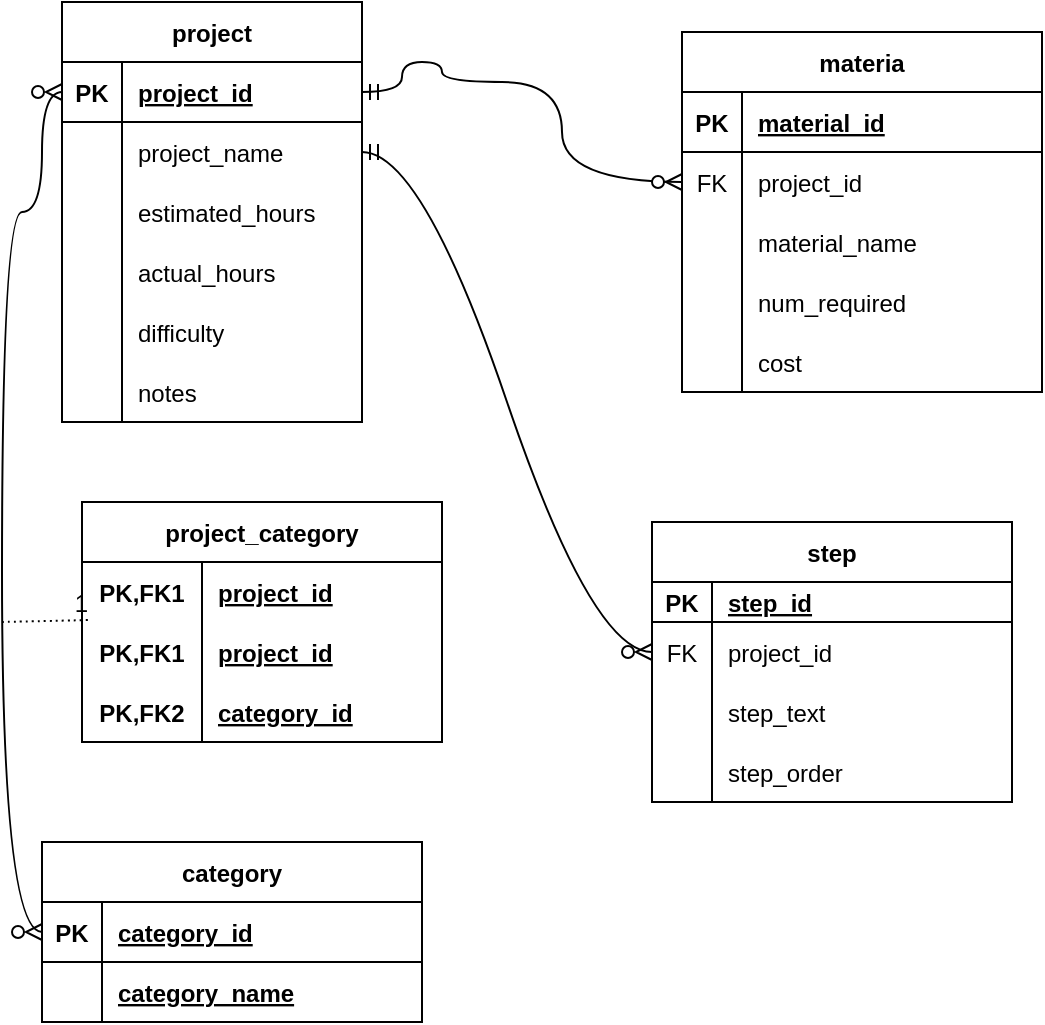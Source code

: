 <mxfile version="20.8.10" type="device"><diagram name="Page-1" id="wSzt9k0E8pH9bGPYjh4l"><mxGraphModel dx="544" dy="616" grid="1" gridSize="10" guides="1" tooltips="1" connect="1" arrows="1" fold="1" page="1" pageScale="1" pageWidth="850" pageHeight="1100" math="0" shadow="0"><root><mxCell id="0"/><mxCell id="1" parent="0"/><mxCell id="Md5mKIcDWNOU6yWLe1s2-1" value="project" style="shape=table;startSize=30;container=1;collapsible=1;childLayout=tableLayout;fixedRows=1;rowLines=0;fontStyle=1;align=center;resizeLast=1;" vertex="1" parent="1"><mxGeometry x="40" y="30" width="150" height="210" as="geometry"/></mxCell><mxCell id="Md5mKIcDWNOU6yWLe1s2-2" value="" style="shape=tableRow;horizontal=0;startSize=0;swimlaneHead=0;swimlaneBody=0;fillColor=none;collapsible=0;dropTarget=0;points=[[0,0.5],[1,0.5]];portConstraint=eastwest;top=0;left=0;right=0;bottom=1;" vertex="1" parent="Md5mKIcDWNOU6yWLe1s2-1"><mxGeometry y="30" width="150" height="30" as="geometry"/></mxCell><mxCell id="Md5mKIcDWNOU6yWLe1s2-3" value="PK" style="shape=partialRectangle;connectable=0;fillColor=none;top=0;left=0;bottom=0;right=0;fontStyle=1;overflow=hidden;" vertex="1" parent="Md5mKIcDWNOU6yWLe1s2-2"><mxGeometry width="30" height="30" as="geometry"><mxRectangle width="30" height="30" as="alternateBounds"/></mxGeometry></mxCell><mxCell id="Md5mKIcDWNOU6yWLe1s2-4" value="project_id" style="shape=partialRectangle;connectable=0;fillColor=none;top=0;left=0;bottom=0;right=0;align=left;spacingLeft=6;fontStyle=5;overflow=hidden;" vertex="1" parent="Md5mKIcDWNOU6yWLe1s2-2"><mxGeometry x="30" width="120" height="30" as="geometry"><mxRectangle width="120" height="30" as="alternateBounds"/></mxGeometry></mxCell><mxCell id="Md5mKIcDWNOU6yWLe1s2-5" value="" style="shape=tableRow;horizontal=0;startSize=0;swimlaneHead=0;swimlaneBody=0;fillColor=none;collapsible=0;dropTarget=0;points=[[0,0.5],[1,0.5]];portConstraint=eastwest;top=0;left=0;right=0;bottom=0;" vertex="1" parent="Md5mKIcDWNOU6yWLe1s2-1"><mxGeometry y="60" width="150" height="30" as="geometry"/></mxCell><mxCell id="Md5mKIcDWNOU6yWLe1s2-6" value="" style="shape=partialRectangle;connectable=0;fillColor=none;top=0;left=0;bottom=0;right=0;editable=1;overflow=hidden;" vertex="1" parent="Md5mKIcDWNOU6yWLe1s2-5"><mxGeometry width="30" height="30" as="geometry"><mxRectangle width="30" height="30" as="alternateBounds"/></mxGeometry></mxCell><mxCell id="Md5mKIcDWNOU6yWLe1s2-7" value="project_name" style="shape=partialRectangle;connectable=0;fillColor=none;top=0;left=0;bottom=0;right=0;align=left;spacingLeft=6;overflow=hidden;" vertex="1" parent="Md5mKIcDWNOU6yWLe1s2-5"><mxGeometry x="30" width="120" height="30" as="geometry"><mxRectangle width="120" height="30" as="alternateBounds"/></mxGeometry></mxCell><mxCell id="Md5mKIcDWNOU6yWLe1s2-8" value="" style="shape=tableRow;horizontal=0;startSize=0;swimlaneHead=0;swimlaneBody=0;fillColor=none;collapsible=0;dropTarget=0;points=[[0,0.5],[1,0.5]];portConstraint=eastwest;top=0;left=0;right=0;bottom=0;" vertex="1" parent="Md5mKIcDWNOU6yWLe1s2-1"><mxGeometry y="90" width="150" height="30" as="geometry"/></mxCell><mxCell id="Md5mKIcDWNOU6yWLe1s2-9" value="" style="shape=partialRectangle;connectable=0;fillColor=none;top=0;left=0;bottom=0;right=0;editable=1;overflow=hidden;" vertex="1" parent="Md5mKIcDWNOU6yWLe1s2-8"><mxGeometry width="30" height="30" as="geometry"><mxRectangle width="30" height="30" as="alternateBounds"/></mxGeometry></mxCell><mxCell id="Md5mKIcDWNOU6yWLe1s2-10" value="estimated_hours" style="shape=partialRectangle;connectable=0;fillColor=none;top=0;left=0;bottom=0;right=0;align=left;spacingLeft=6;overflow=hidden;" vertex="1" parent="Md5mKIcDWNOU6yWLe1s2-8"><mxGeometry x="30" width="120" height="30" as="geometry"><mxRectangle width="120" height="30" as="alternateBounds"/></mxGeometry></mxCell><mxCell id="Md5mKIcDWNOU6yWLe1s2-11" value="" style="shape=tableRow;horizontal=0;startSize=0;swimlaneHead=0;swimlaneBody=0;fillColor=none;collapsible=0;dropTarget=0;points=[[0,0.5],[1,0.5]];portConstraint=eastwest;top=0;left=0;right=0;bottom=0;" vertex="1" parent="Md5mKIcDWNOU6yWLe1s2-1"><mxGeometry y="120" width="150" height="30" as="geometry"/></mxCell><mxCell id="Md5mKIcDWNOU6yWLe1s2-12" value="" style="shape=partialRectangle;connectable=0;fillColor=none;top=0;left=0;bottom=0;right=0;editable=1;overflow=hidden;" vertex="1" parent="Md5mKIcDWNOU6yWLe1s2-11"><mxGeometry width="30" height="30" as="geometry"><mxRectangle width="30" height="30" as="alternateBounds"/></mxGeometry></mxCell><mxCell id="Md5mKIcDWNOU6yWLe1s2-13" value="actual_hours" style="shape=partialRectangle;connectable=0;fillColor=none;top=0;left=0;bottom=0;right=0;align=left;spacingLeft=6;overflow=hidden;" vertex="1" parent="Md5mKIcDWNOU6yWLe1s2-11"><mxGeometry x="30" width="120" height="30" as="geometry"><mxRectangle width="120" height="30" as="alternateBounds"/></mxGeometry></mxCell><mxCell id="Md5mKIcDWNOU6yWLe1s2-17" style="shape=tableRow;horizontal=0;startSize=0;swimlaneHead=0;swimlaneBody=0;fillColor=none;collapsible=0;dropTarget=0;points=[[0,0.5],[1,0.5]];portConstraint=eastwest;top=0;left=0;right=0;bottom=0;" vertex="1" parent="Md5mKIcDWNOU6yWLe1s2-1"><mxGeometry y="150" width="150" height="30" as="geometry"/></mxCell><mxCell id="Md5mKIcDWNOU6yWLe1s2-18" style="shape=partialRectangle;connectable=0;fillColor=none;top=0;left=0;bottom=0;right=0;editable=1;overflow=hidden;" vertex="1" parent="Md5mKIcDWNOU6yWLe1s2-17"><mxGeometry width="30" height="30" as="geometry"><mxRectangle width="30" height="30" as="alternateBounds"/></mxGeometry></mxCell><mxCell id="Md5mKIcDWNOU6yWLe1s2-19" value="difficulty" style="shape=partialRectangle;connectable=0;fillColor=none;top=0;left=0;bottom=0;right=0;align=left;spacingLeft=6;overflow=hidden;" vertex="1" parent="Md5mKIcDWNOU6yWLe1s2-17"><mxGeometry x="30" width="120" height="30" as="geometry"><mxRectangle width="120" height="30" as="alternateBounds"/></mxGeometry></mxCell><mxCell id="Md5mKIcDWNOU6yWLe1s2-14" style="shape=tableRow;horizontal=0;startSize=0;swimlaneHead=0;swimlaneBody=0;fillColor=none;collapsible=0;dropTarget=0;points=[[0,0.5],[1,0.5]];portConstraint=eastwest;top=0;left=0;right=0;bottom=0;" vertex="1" parent="Md5mKIcDWNOU6yWLe1s2-1"><mxGeometry y="180" width="150" height="30" as="geometry"/></mxCell><mxCell id="Md5mKIcDWNOU6yWLe1s2-15" style="shape=partialRectangle;connectable=0;fillColor=none;top=0;left=0;bottom=0;right=0;editable=1;overflow=hidden;" vertex="1" parent="Md5mKIcDWNOU6yWLe1s2-14"><mxGeometry width="30" height="30" as="geometry"><mxRectangle width="30" height="30" as="alternateBounds"/></mxGeometry></mxCell><mxCell id="Md5mKIcDWNOU6yWLe1s2-16" value="notes" style="shape=partialRectangle;connectable=0;fillColor=none;top=0;left=0;bottom=0;right=0;align=left;spacingLeft=6;overflow=hidden;" vertex="1" parent="Md5mKIcDWNOU6yWLe1s2-14"><mxGeometry x="30" width="120" height="30" as="geometry"><mxRectangle width="120" height="30" as="alternateBounds"/></mxGeometry></mxCell><mxCell id="Md5mKIcDWNOU6yWLe1s2-20" value="materia" style="shape=table;startSize=30;container=1;collapsible=1;childLayout=tableLayout;fixedRows=1;rowLines=0;fontStyle=1;align=center;resizeLast=1;" vertex="1" parent="1"><mxGeometry x="350" y="45" width="180" height="180" as="geometry"/></mxCell><mxCell id="Md5mKIcDWNOU6yWLe1s2-21" value="" style="shape=tableRow;horizontal=0;startSize=0;swimlaneHead=0;swimlaneBody=0;fillColor=none;collapsible=0;dropTarget=0;points=[[0,0.5],[1,0.5]];portConstraint=eastwest;top=0;left=0;right=0;bottom=1;" vertex="1" parent="Md5mKIcDWNOU6yWLe1s2-20"><mxGeometry y="30" width="180" height="30" as="geometry"/></mxCell><mxCell id="Md5mKIcDWNOU6yWLe1s2-22" value="PK" style="shape=partialRectangle;connectable=0;fillColor=none;top=0;left=0;bottom=0;right=0;fontStyle=1;overflow=hidden;" vertex="1" parent="Md5mKIcDWNOU6yWLe1s2-21"><mxGeometry width="30" height="30" as="geometry"><mxRectangle width="30" height="30" as="alternateBounds"/></mxGeometry></mxCell><mxCell id="Md5mKIcDWNOU6yWLe1s2-23" value="material_id" style="shape=partialRectangle;connectable=0;fillColor=none;top=0;left=0;bottom=0;right=0;align=left;spacingLeft=6;fontStyle=5;overflow=hidden;" vertex="1" parent="Md5mKIcDWNOU6yWLe1s2-21"><mxGeometry x="30" width="150" height="30" as="geometry"><mxRectangle width="150" height="30" as="alternateBounds"/></mxGeometry></mxCell><mxCell id="Md5mKIcDWNOU6yWLe1s2-24" value="" style="shape=tableRow;horizontal=0;startSize=0;swimlaneHead=0;swimlaneBody=0;fillColor=none;collapsible=0;dropTarget=0;points=[[0,0.5],[1,0.5]];portConstraint=eastwest;top=0;left=0;right=0;bottom=0;" vertex="1" parent="Md5mKIcDWNOU6yWLe1s2-20"><mxGeometry y="60" width="180" height="30" as="geometry"/></mxCell><mxCell id="Md5mKIcDWNOU6yWLe1s2-25" value="FK" style="shape=partialRectangle;connectable=0;fillColor=none;top=0;left=0;bottom=0;right=0;editable=1;overflow=hidden;" vertex="1" parent="Md5mKIcDWNOU6yWLe1s2-24"><mxGeometry width="30" height="30" as="geometry"><mxRectangle width="30" height="30" as="alternateBounds"/></mxGeometry></mxCell><mxCell id="Md5mKIcDWNOU6yWLe1s2-26" value="project_id" style="shape=partialRectangle;connectable=0;fillColor=none;top=0;left=0;bottom=0;right=0;align=left;spacingLeft=6;overflow=hidden;" vertex="1" parent="Md5mKIcDWNOU6yWLe1s2-24"><mxGeometry x="30" width="150" height="30" as="geometry"><mxRectangle width="150" height="30" as="alternateBounds"/></mxGeometry></mxCell><mxCell id="Md5mKIcDWNOU6yWLe1s2-27" value="" style="shape=tableRow;horizontal=0;startSize=0;swimlaneHead=0;swimlaneBody=0;fillColor=none;collapsible=0;dropTarget=0;points=[[0,0.5],[1,0.5]];portConstraint=eastwest;top=0;left=0;right=0;bottom=0;" vertex="1" parent="Md5mKIcDWNOU6yWLe1s2-20"><mxGeometry y="90" width="180" height="30" as="geometry"/></mxCell><mxCell id="Md5mKIcDWNOU6yWLe1s2-28" value="" style="shape=partialRectangle;connectable=0;fillColor=none;top=0;left=0;bottom=0;right=0;editable=1;overflow=hidden;" vertex="1" parent="Md5mKIcDWNOU6yWLe1s2-27"><mxGeometry width="30" height="30" as="geometry"><mxRectangle width="30" height="30" as="alternateBounds"/></mxGeometry></mxCell><mxCell id="Md5mKIcDWNOU6yWLe1s2-29" value="material_name" style="shape=partialRectangle;connectable=0;fillColor=none;top=0;left=0;bottom=0;right=0;align=left;spacingLeft=6;overflow=hidden;" vertex="1" parent="Md5mKIcDWNOU6yWLe1s2-27"><mxGeometry x="30" width="150" height="30" as="geometry"><mxRectangle width="150" height="30" as="alternateBounds"/></mxGeometry></mxCell><mxCell id="Md5mKIcDWNOU6yWLe1s2-30" value="" style="shape=tableRow;horizontal=0;startSize=0;swimlaneHead=0;swimlaneBody=0;fillColor=none;collapsible=0;dropTarget=0;points=[[0,0.5],[1,0.5]];portConstraint=eastwest;top=0;left=0;right=0;bottom=0;" vertex="1" parent="Md5mKIcDWNOU6yWLe1s2-20"><mxGeometry y="120" width="180" height="30" as="geometry"/></mxCell><mxCell id="Md5mKIcDWNOU6yWLe1s2-31" value="" style="shape=partialRectangle;connectable=0;fillColor=none;top=0;left=0;bottom=0;right=0;editable=1;overflow=hidden;" vertex="1" parent="Md5mKIcDWNOU6yWLe1s2-30"><mxGeometry width="30" height="30" as="geometry"><mxRectangle width="30" height="30" as="alternateBounds"/></mxGeometry></mxCell><mxCell id="Md5mKIcDWNOU6yWLe1s2-32" value="num_required" style="shape=partialRectangle;connectable=0;fillColor=none;top=0;left=0;bottom=0;right=0;align=left;spacingLeft=6;overflow=hidden;" vertex="1" parent="Md5mKIcDWNOU6yWLe1s2-30"><mxGeometry x="30" width="150" height="30" as="geometry"><mxRectangle width="150" height="30" as="alternateBounds"/></mxGeometry></mxCell><mxCell id="Md5mKIcDWNOU6yWLe1s2-33" style="shape=tableRow;horizontal=0;startSize=0;swimlaneHead=0;swimlaneBody=0;fillColor=none;collapsible=0;dropTarget=0;points=[[0,0.5],[1,0.5]];portConstraint=eastwest;top=0;left=0;right=0;bottom=0;" vertex="1" parent="Md5mKIcDWNOU6yWLe1s2-20"><mxGeometry y="150" width="180" height="30" as="geometry"/></mxCell><mxCell id="Md5mKIcDWNOU6yWLe1s2-34" style="shape=partialRectangle;connectable=0;fillColor=none;top=0;left=0;bottom=0;right=0;editable=1;overflow=hidden;" vertex="1" parent="Md5mKIcDWNOU6yWLe1s2-33"><mxGeometry width="30" height="30" as="geometry"><mxRectangle width="30" height="30" as="alternateBounds"/></mxGeometry></mxCell><mxCell id="Md5mKIcDWNOU6yWLe1s2-35" value="cost" style="shape=partialRectangle;connectable=0;fillColor=none;top=0;left=0;bottom=0;right=0;align=left;spacingLeft=6;overflow=hidden;" vertex="1" parent="Md5mKIcDWNOU6yWLe1s2-33"><mxGeometry x="30" width="150" height="30" as="geometry"><mxRectangle width="150" height="30" as="alternateBounds"/></mxGeometry></mxCell><mxCell id="Md5mKIcDWNOU6yWLe1s2-36" value="category" style="shape=table;startSize=30;container=1;collapsible=1;childLayout=tableLayout;fixedRows=1;rowLines=0;fontStyle=1;align=center;resizeLast=1;" vertex="1" parent="1"><mxGeometry x="30" y="450" width="190" height="90" as="geometry"/></mxCell><mxCell id="Md5mKIcDWNOU6yWLe1s2-37" value="" style="shape=tableRow;horizontal=0;startSize=0;swimlaneHead=0;swimlaneBody=0;fillColor=none;collapsible=0;dropTarget=0;points=[[0,0.5],[1,0.5]];portConstraint=eastwest;top=0;left=0;right=0;bottom=1;" vertex="1" parent="Md5mKIcDWNOU6yWLe1s2-36"><mxGeometry y="30" width="190" height="30" as="geometry"/></mxCell><mxCell id="Md5mKIcDWNOU6yWLe1s2-38" value="PK" style="shape=partialRectangle;connectable=0;fillColor=none;top=0;left=0;bottom=0;right=0;fontStyle=1;overflow=hidden;" vertex="1" parent="Md5mKIcDWNOU6yWLe1s2-37"><mxGeometry width="30" height="30" as="geometry"><mxRectangle width="30" height="30" as="alternateBounds"/></mxGeometry></mxCell><mxCell id="Md5mKIcDWNOU6yWLe1s2-39" value="category_id" style="shape=partialRectangle;connectable=0;fillColor=none;top=0;left=0;bottom=0;right=0;align=left;spacingLeft=6;fontStyle=5;overflow=hidden;" vertex="1" parent="Md5mKIcDWNOU6yWLe1s2-37"><mxGeometry x="30" width="160" height="30" as="geometry"><mxRectangle width="160" height="30" as="alternateBounds"/></mxGeometry></mxCell><mxCell id="Md5mKIcDWNOU6yWLe1s2-62" style="shape=tableRow;horizontal=0;startSize=0;swimlaneHead=0;swimlaneBody=0;fillColor=none;collapsible=0;dropTarget=0;points=[[0,0.5],[1,0.5]];portConstraint=eastwest;top=0;left=0;right=0;bottom=1;" vertex="1" parent="Md5mKIcDWNOU6yWLe1s2-36"><mxGeometry y="60" width="190" height="30" as="geometry"/></mxCell><mxCell id="Md5mKIcDWNOU6yWLe1s2-63" style="shape=partialRectangle;connectable=0;fillColor=none;top=0;left=0;bottom=0;right=0;fontStyle=1;overflow=hidden;" vertex="1" parent="Md5mKIcDWNOU6yWLe1s2-62"><mxGeometry width="30" height="30" as="geometry"><mxRectangle width="30" height="30" as="alternateBounds"/></mxGeometry></mxCell><mxCell id="Md5mKIcDWNOU6yWLe1s2-64" value="category_name" style="shape=partialRectangle;connectable=0;fillColor=none;top=0;left=0;bottom=0;right=0;align=left;spacingLeft=6;fontStyle=5;overflow=hidden;" vertex="1" parent="Md5mKIcDWNOU6yWLe1s2-62"><mxGeometry x="30" width="160" height="30" as="geometry"><mxRectangle width="160" height="30" as="alternateBounds"/></mxGeometry></mxCell><mxCell id="Md5mKIcDWNOU6yWLe1s2-49" value="project_category" style="shape=table;startSize=30;container=1;collapsible=1;childLayout=tableLayout;fixedRows=1;rowLines=0;fontStyle=1;align=center;resizeLast=1;" vertex="1" parent="1"><mxGeometry x="50" y="280" width="180" height="120" as="geometry"/></mxCell><mxCell id="Md5mKIcDWNOU6yWLe1s2-90" value="" style="shape=tableRow;horizontal=0;startSize=0;swimlaneHead=0;swimlaneBody=0;fillColor=none;collapsible=0;dropTarget=0;points=[[0,0.5],[1,0.5]];portConstraint=eastwest;top=0;left=0;right=0;bottom=0;" vertex="1" parent="Md5mKIcDWNOU6yWLe1s2-49"><mxGeometry y="30" width="180" height="30" as="geometry"/></mxCell><mxCell id="Md5mKIcDWNOU6yWLe1s2-91" value="PK,FK1" style="shape=partialRectangle;connectable=0;fillColor=none;top=0;left=0;bottom=0;right=0;fontStyle=1;overflow=hidden;" vertex="1" parent="Md5mKIcDWNOU6yWLe1s2-90"><mxGeometry width="60" height="30" as="geometry"><mxRectangle width="60" height="30" as="alternateBounds"/></mxGeometry></mxCell><mxCell id="Md5mKIcDWNOU6yWLe1s2-92" value="project_id" style="shape=partialRectangle;connectable=0;fillColor=none;top=0;left=0;bottom=0;right=0;align=left;spacingLeft=6;fontStyle=5;overflow=hidden;" vertex="1" parent="Md5mKIcDWNOU6yWLe1s2-90"><mxGeometry x="60" width="120" height="30" as="geometry"><mxRectangle width="120" height="30" as="alternateBounds"/></mxGeometry></mxCell><mxCell id="Md5mKIcDWNOU6yWLe1s2-50" value="" style="shape=tableRow;horizontal=0;startSize=0;swimlaneHead=0;swimlaneBody=0;fillColor=none;collapsible=0;dropTarget=0;points=[[0,0.5],[1,0.5]];portConstraint=eastwest;top=0;left=0;right=0;bottom=0;" vertex="1" parent="Md5mKIcDWNOU6yWLe1s2-49"><mxGeometry y="60" width="180" height="30" as="geometry"/></mxCell><mxCell id="Md5mKIcDWNOU6yWLe1s2-51" value="PK,FK1" style="shape=partialRectangle;connectable=0;fillColor=none;top=0;left=0;bottom=0;right=0;fontStyle=1;overflow=hidden;" vertex="1" parent="Md5mKIcDWNOU6yWLe1s2-50"><mxGeometry width="60" height="30" as="geometry"><mxRectangle width="60" height="30" as="alternateBounds"/></mxGeometry></mxCell><mxCell id="Md5mKIcDWNOU6yWLe1s2-52" value="project_id" style="shape=partialRectangle;connectable=0;fillColor=none;top=0;left=0;bottom=0;right=0;align=left;spacingLeft=6;fontStyle=5;overflow=hidden;" vertex="1" parent="Md5mKIcDWNOU6yWLe1s2-50"><mxGeometry x="60" width="120" height="30" as="geometry"><mxRectangle width="120" height="30" as="alternateBounds"/></mxGeometry></mxCell><mxCell id="Md5mKIcDWNOU6yWLe1s2-53" value="" style="shape=tableRow;horizontal=0;startSize=0;swimlaneHead=0;swimlaneBody=0;fillColor=none;collapsible=0;dropTarget=0;points=[[0,0.5],[1,0.5]];portConstraint=eastwest;top=0;left=0;right=0;bottom=1;" vertex="1" parent="Md5mKIcDWNOU6yWLe1s2-49"><mxGeometry y="90" width="180" height="30" as="geometry"/></mxCell><mxCell id="Md5mKIcDWNOU6yWLe1s2-54" value="PK,FK2" style="shape=partialRectangle;connectable=0;fillColor=none;top=0;left=0;bottom=0;right=0;fontStyle=1;overflow=hidden;" vertex="1" parent="Md5mKIcDWNOU6yWLe1s2-53"><mxGeometry width="60" height="30" as="geometry"><mxRectangle width="60" height="30" as="alternateBounds"/></mxGeometry></mxCell><mxCell id="Md5mKIcDWNOU6yWLe1s2-55" value="category_id" style="shape=partialRectangle;connectable=0;fillColor=none;top=0;left=0;bottom=0;right=0;align=left;spacingLeft=6;fontStyle=5;overflow=hidden;" vertex="1" parent="Md5mKIcDWNOU6yWLe1s2-53"><mxGeometry x="60" width="120" height="30" as="geometry"><mxRectangle width="120" height="30" as="alternateBounds"/></mxGeometry></mxCell><mxCell id="Md5mKIcDWNOU6yWLe1s2-65" value="step" style="shape=table;startSize=30;container=1;collapsible=1;childLayout=tableLayout;fixedRows=1;rowLines=0;fontStyle=1;align=center;resizeLast=1;" vertex="1" parent="1"><mxGeometry x="335" y="290" width="180" height="140" as="geometry"/></mxCell><mxCell id="Md5mKIcDWNOU6yWLe1s2-66" value="" style="shape=tableRow;horizontal=0;startSize=0;swimlaneHead=0;swimlaneBody=0;fillColor=none;collapsible=0;dropTarget=0;points=[[0,0.5],[1,0.5]];portConstraint=eastwest;top=0;left=0;right=0;bottom=1;" vertex="1" parent="Md5mKIcDWNOU6yWLe1s2-65"><mxGeometry y="30" width="180" height="20" as="geometry"/></mxCell><mxCell id="Md5mKIcDWNOU6yWLe1s2-67" value="PK" style="shape=partialRectangle;connectable=0;fillColor=none;top=0;left=0;bottom=0;right=0;fontStyle=1;overflow=hidden;" vertex="1" parent="Md5mKIcDWNOU6yWLe1s2-66"><mxGeometry width="30" height="20" as="geometry"><mxRectangle width="30" height="20" as="alternateBounds"/></mxGeometry></mxCell><mxCell id="Md5mKIcDWNOU6yWLe1s2-68" value="step_id" style="shape=partialRectangle;connectable=0;fillColor=none;top=0;left=0;bottom=0;right=0;align=left;spacingLeft=6;fontStyle=5;overflow=hidden;" vertex="1" parent="Md5mKIcDWNOU6yWLe1s2-66"><mxGeometry x="30" width="150" height="20" as="geometry"><mxRectangle width="150" height="20" as="alternateBounds"/></mxGeometry></mxCell><mxCell id="Md5mKIcDWNOU6yWLe1s2-69" value="" style="shape=tableRow;horizontal=0;startSize=0;swimlaneHead=0;swimlaneBody=0;fillColor=none;collapsible=0;dropTarget=0;points=[[0,0.5],[1,0.5]];portConstraint=eastwest;top=0;left=0;right=0;bottom=0;" vertex="1" parent="Md5mKIcDWNOU6yWLe1s2-65"><mxGeometry y="50" width="180" height="30" as="geometry"/></mxCell><mxCell id="Md5mKIcDWNOU6yWLe1s2-70" value="FK" style="shape=partialRectangle;connectable=0;fillColor=none;top=0;left=0;bottom=0;right=0;editable=1;overflow=hidden;" vertex="1" parent="Md5mKIcDWNOU6yWLe1s2-69"><mxGeometry width="30" height="30" as="geometry"><mxRectangle width="30" height="30" as="alternateBounds"/></mxGeometry></mxCell><mxCell id="Md5mKIcDWNOU6yWLe1s2-71" value="project_id" style="shape=partialRectangle;connectable=0;fillColor=none;top=0;left=0;bottom=0;right=0;align=left;spacingLeft=6;overflow=hidden;" vertex="1" parent="Md5mKIcDWNOU6yWLe1s2-69"><mxGeometry x="30" width="150" height="30" as="geometry"><mxRectangle width="150" height="30" as="alternateBounds"/></mxGeometry></mxCell><mxCell id="Md5mKIcDWNOU6yWLe1s2-72" value="" style="shape=tableRow;horizontal=0;startSize=0;swimlaneHead=0;swimlaneBody=0;fillColor=none;collapsible=0;dropTarget=0;points=[[0,0.5],[1,0.5]];portConstraint=eastwest;top=0;left=0;right=0;bottom=0;" vertex="1" parent="Md5mKIcDWNOU6yWLe1s2-65"><mxGeometry y="80" width="180" height="30" as="geometry"/></mxCell><mxCell id="Md5mKIcDWNOU6yWLe1s2-73" value="" style="shape=partialRectangle;connectable=0;fillColor=none;top=0;left=0;bottom=0;right=0;editable=1;overflow=hidden;" vertex="1" parent="Md5mKIcDWNOU6yWLe1s2-72"><mxGeometry width="30" height="30" as="geometry"><mxRectangle width="30" height="30" as="alternateBounds"/></mxGeometry></mxCell><mxCell id="Md5mKIcDWNOU6yWLe1s2-74" value="step_text" style="shape=partialRectangle;connectable=0;fillColor=none;top=0;left=0;bottom=0;right=0;align=left;spacingLeft=6;overflow=hidden;" vertex="1" parent="Md5mKIcDWNOU6yWLe1s2-72"><mxGeometry x="30" width="150" height="30" as="geometry"><mxRectangle width="150" height="30" as="alternateBounds"/></mxGeometry></mxCell><mxCell id="Md5mKIcDWNOU6yWLe1s2-75" value="" style="shape=tableRow;horizontal=0;startSize=0;swimlaneHead=0;swimlaneBody=0;fillColor=none;collapsible=0;dropTarget=0;points=[[0,0.5],[1,0.5]];portConstraint=eastwest;top=0;left=0;right=0;bottom=0;" vertex="1" parent="Md5mKIcDWNOU6yWLe1s2-65"><mxGeometry y="110" width="180" height="30" as="geometry"/></mxCell><mxCell id="Md5mKIcDWNOU6yWLe1s2-76" value="" style="shape=partialRectangle;connectable=0;fillColor=none;top=0;left=0;bottom=0;right=0;editable=1;overflow=hidden;" vertex="1" parent="Md5mKIcDWNOU6yWLe1s2-75"><mxGeometry width="30" height="30" as="geometry"><mxRectangle width="30" height="30" as="alternateBounds"/></mxGeometry></mxCell><mxCell id="Md5mKIcDWNOU6yWLe1s2-77" value="step_order" style="shape=partialRectangle;connectable=0;fillColor=none;top=0;left=0;bottom=0;right=0;align=left;spacingLeft=6;overflow=hidden;" vertex="1" parent="Md5mKIcDWNOU6yWLe1s2-75"><mxGeometry x="30" width="150" height="30" as="geometry"><mxRectangle width="150" height="30" as="alternateBounds"/></mxGeometry></mxCell><mxCell id="Md5mKIcDWNOU6yWLe1s2-82" value="" style="fontSize=12;html=1;endArrow=ERzeroToMany;endFill=1;startArrow=ERzeroToMany;rounded=0;exitX=0;exitY=0.5;exitDx=0;exitDy=0;entryX=0;entryY=0.5;entryDx=0;entryDy=0;edgeStyle=orthogonalEdgeStyle;curved=1;" edge="1" parent="1" source="Md5mKIcDWNOU6yWLe1s2-37" target="Md5mKIcDWNOU6yWLe1s2-2"><mxGeometry width="100" height="100" relative="1" as="geometry"><mxPoint x="-10" y="250" as="sourcePoint"/><mxPoint x="90" y="150" as="targetPoint"/><Array as="points"><mxPoint x="10" y="495"/><mxPoint x="10" y="135"/><mxPoint x="30" y="135"/><mxPoint x="30" y="75"/></Array></mxGeometry></mxCell><mxCell id="Md5mKIcDWNOU6yWLe1s2-86" value="" style="edgeStyle=orthogonalEdgeStyle;fontSize=12;html=1;endArrow=ERzeroToMany;startArrow=ERmandOne;rounded=0;exitX=1;exitY=0.5;exitDx=0;exitDy=0;curved=1;" edge="1" parent="1" source="Md5mKIcDWNOU6yWLe1s2-2"><mxGeometry width="100" height="100" relative="1" as="geometry"><mxPoint x="260" y="220" as="sourcePoint"/><mxPoint x="350" y="120" as="targetPoint"/><Array as="points"><mxPoint x="210" y="75"/><mxPoint x="210" y="60"/><mxPoint x="230" y="60"/><mxPoint x="230" y="70"/><mxPoint x="290" y="70"/><mxPoint x="290" y="120"/></Array></mxGeometry></mxCell><mxCell id="Md5mKIcDWNOU6yWLe1s2-87" value="" style="edgeStyle=entityRelationEdgeStyle;fontSize=12;html=1;endArrow=ERzeroToMany;startArrow=ERmandOne;rounded=0;curved=1;entryX=0;entryY=0.5;entryDx=0;entryDy=0;exitX=1;exitY=0.5;exitDx=0;exitDy=0;" edge="1" parent="1" source="Md5mKIcDWNOU6yWLe1s2-5" target="Md5mKIcDWNOU6yWLe1s2-69"><mxGeometry width="100" height="100" relative="1" as="geometry"><mxPoint x="220" y="350" as="sourcePoint"/><mxPoint x="320" y="250" as="targetPoint"/></mxGeometry></mxCell><mxCell id="Md5mKIcDWNOU6yWLe1s2-88" value="" style="endArrow=none;html=1;rounded=0;dashed=1;dashPattern=1 2;curved=1;entryX=0.022;entryY=-0.033;entryDx=0;entryDy=0;entryPerimeter=0;" edge="1" parent="1" target="Md5mKIcDWNOU6yWLe1s2-50"><mxGeometry relative="1" as="geometry"><mxPoint x="10" y="340" as="sourcePoint"/><mxPoint x="40" y="340" as="targetPoint"/></mxGeometry></mxCell><mxCell id="Md5mKIcDWNOU6yWLe1s2-89" value="1" style="resizable=0;html=1;align=right;verticalAlign=bottom;" connectable="0" vertex="1" parent="Md5mKIcDWNOU6yWLe1s2-88"><mxGeometry x="1" relative="1" as="geometry"/></mxCell></root></mxGraphModel></diagram></mxfile>